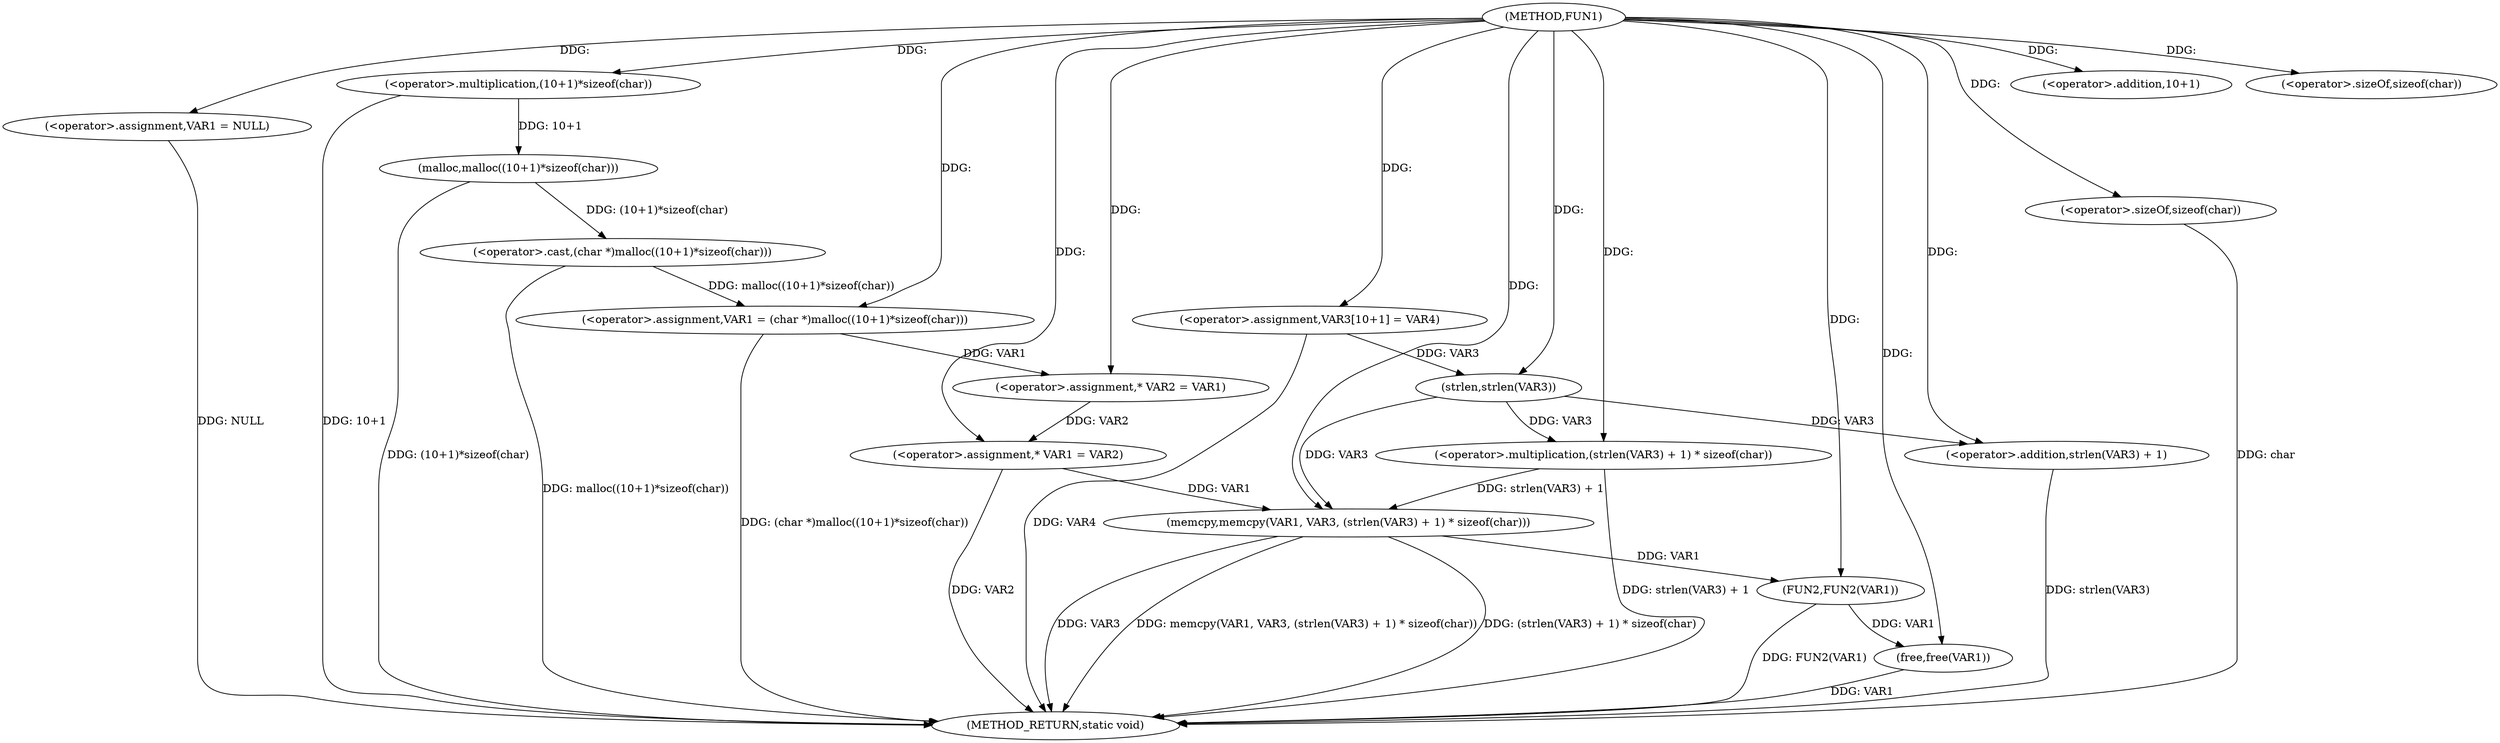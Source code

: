 digraph FUN1 {  
"1000100" [label = "(METHOD,FUN1)" ]
"1000145" [label = "(METHOD_RETURN,static void)" ]
"1000103" [label = "(<operator>.assignment,VAR1 = NULL)" ]
"1000106" [label = "(<operator>.assignment,VAR1 = (char *)malloc((10+1)*sizeof(char)))" ]
"1000108" [label = "(<operator>.cast,(char *)malloc((10+1)*sizeof(char)))" ]
"1000110" [label = "(malloc,malloc((10+1)*sizeof(char)))" ]
"1000111" [label = "(<operator>.multiplication,(10+1)*sizeof(char))" ]
"1000112" [label = "(<operator>.addition,10+1)" ]
"1000115" [label = "(<operator>.sizeOf,sizeof(char))" ]
"1000119" [label = "(<operator>.assignment,* VAR2 = VAR1)" ]
"1000123" [label = "(<operator>.assignment,* VAR1 = VAR2)" ]
"1000128" [label = "(<operator>.assignment,VAR3[10+1] = VAR4)" ]
"1000131" [label = "(memcpy,memcpy(VAR1, VAR3, (strlen(VAR3) + 1) * sizeof(char)))" ]
"1000134" [label = "(<operator>.multiplication,(strlen(VAR3) + 1) * sizeof(char))" ]
"1000135" [label = "(<operator>.addition,strlen(VAR3) + 1)" ]
"1000136" [label = "(strlen,strlen(VAR3))" ]
"1000139" [label = "(<operator>.sizeOf,sizeof(char))" ]
"1000141" [label = "(FUN2,FUN2(VAR1))" ]
"1000143" [label = "(free,free(VAR1))" ]
  "1000128" -> "1000145"  [ label = "DDG: VAR4"] 
  "1000123" -> "1000145"  [ label = "DDG: VAR2"] 
  "1000106" -> "1000145"  [ label = "DDG: (char *)malloc((10+1)*sizeof(char))"] 
  "1000103" -> "1000145"  [ label = "DDG: NULL"] 
  "1000139" -> "1000145"  [ label = "DDG: char"] 
  "1000110" -> "1000145"  [ label = "DDG: (10+1)*sizeof(char)"] 
  "1000131" -> "1000145"  [ label = "DDG: memcpy(VAR1, VAR3, (strlen(VAR3) + 1) * sizeof(char))"] 
  "1000141" -> "1000145"  [ label = "DDG: FUN2(VAR1)"] 
  "1000143" -> "1000145"  [ label = "DDG: VAR1"] 
  "1000131" -> "1000145"  [ label = "DDG: (strlen(VAR3) + 1) * sizeof(char)"] 
  "1000131" -> "1000145"  [ label = "DDG: VAR3"] 
  "1000111" -> "1000145"  [ label = "DDG: 10+1"] 
  "1000134" -> "1000145"  [ label = "DDG: strlen(VAR3) + 1"] 
  "1000108" -> "1000145"  [ label = "DDG: malloc((10+1)*sizeof(char))"] 
  "1000135" -> "1000145"  [ label = "DDG: strlen(VAR3)"] 
  "1000100" -> "1000103"  [ label = "DDG: "] 
  "1000108" -> "1000106"  [ label = "DDG: malloc((10+1)*sizeof(char))"] 
  "1000100" -> "1000106"  [ label = "DDG: "] 
  "1000110" -> "1000108"  [ label = "DDG: (10+1)*sizeof(char)"] 
  "1000111" -> "1000110"  [ label = "DDG: 10+1"] 
  "1000100" -> "1000111"  [ label = "DDG: "] 
  "1000100" -> "1000112"  [ label = "DDG: "] 
  "1000100" -> "1000115"  [ label = "DDG: "] 
  "1000106" -> "1000119"  [ label = "DDG: VAR1"] 
  "1000100" -> "1000119"  [ label = "DDG: "] 
  "1000119" -> "1000123"  [ label = "DDG: VAR2"] 
  "1000100" -> "1000123"  [ label = "DDG: "] 
  "1000100" -> "1000128"  [ label = "DDG: "] 
  "1000123" -> "1000131"  [ label = "DDG: VAR1"] 
  "1000100" -> "1000131"  [ label = "DDG: "] 
  "1000136" -> "1000131"  [ label = "DDG: VAR3"] 
  "1000134" -> "1000131"  [ label = "DDG: strlen(VAR3) + 1"] 
  "1000136" -> "1000134"  [ label = "DDG: VAR3"] 
  "1000100" -> "1000134"  [ label = "DDG: "] 
  "1000136" -> "1000135"  [ label = "DDG: VAR3"] 
  "1000128" -> "1000136"  [ label = "DDG: VAR3"] 
  "1000100" -> "1000136"  [ label = "DDG: "] 
  "1000100" -> "1000135"  [ label = "DDG: "] 
  "1000100" -> "1000139"  [ label = "DDG: "] 
  "1000131" -> "1000141"  [ label = "DDG: VAR1"] 
  "1000100" -> "1000141"  [ label = "DDG: "] 
  "1000141" -> "1000143"  [ label = "DDG: VAR1"] 
  "1000100" -> "1000143"  [ label = "DDG: "] 
}
